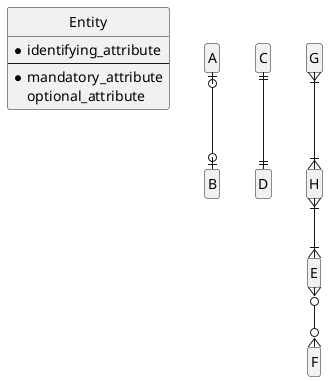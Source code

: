 @startuml

hide circle
hide empty members

entity Entity {
   * identifying_attribute
   --
   * mandatory_attribute
   optional_attribute
}

' zero or one
A |o--o| B

' exactly one
C ||--|| D

' zero or many
E }o--o{ F

' one or many
G }|--|{ H

H }|--|{ E


@enduml